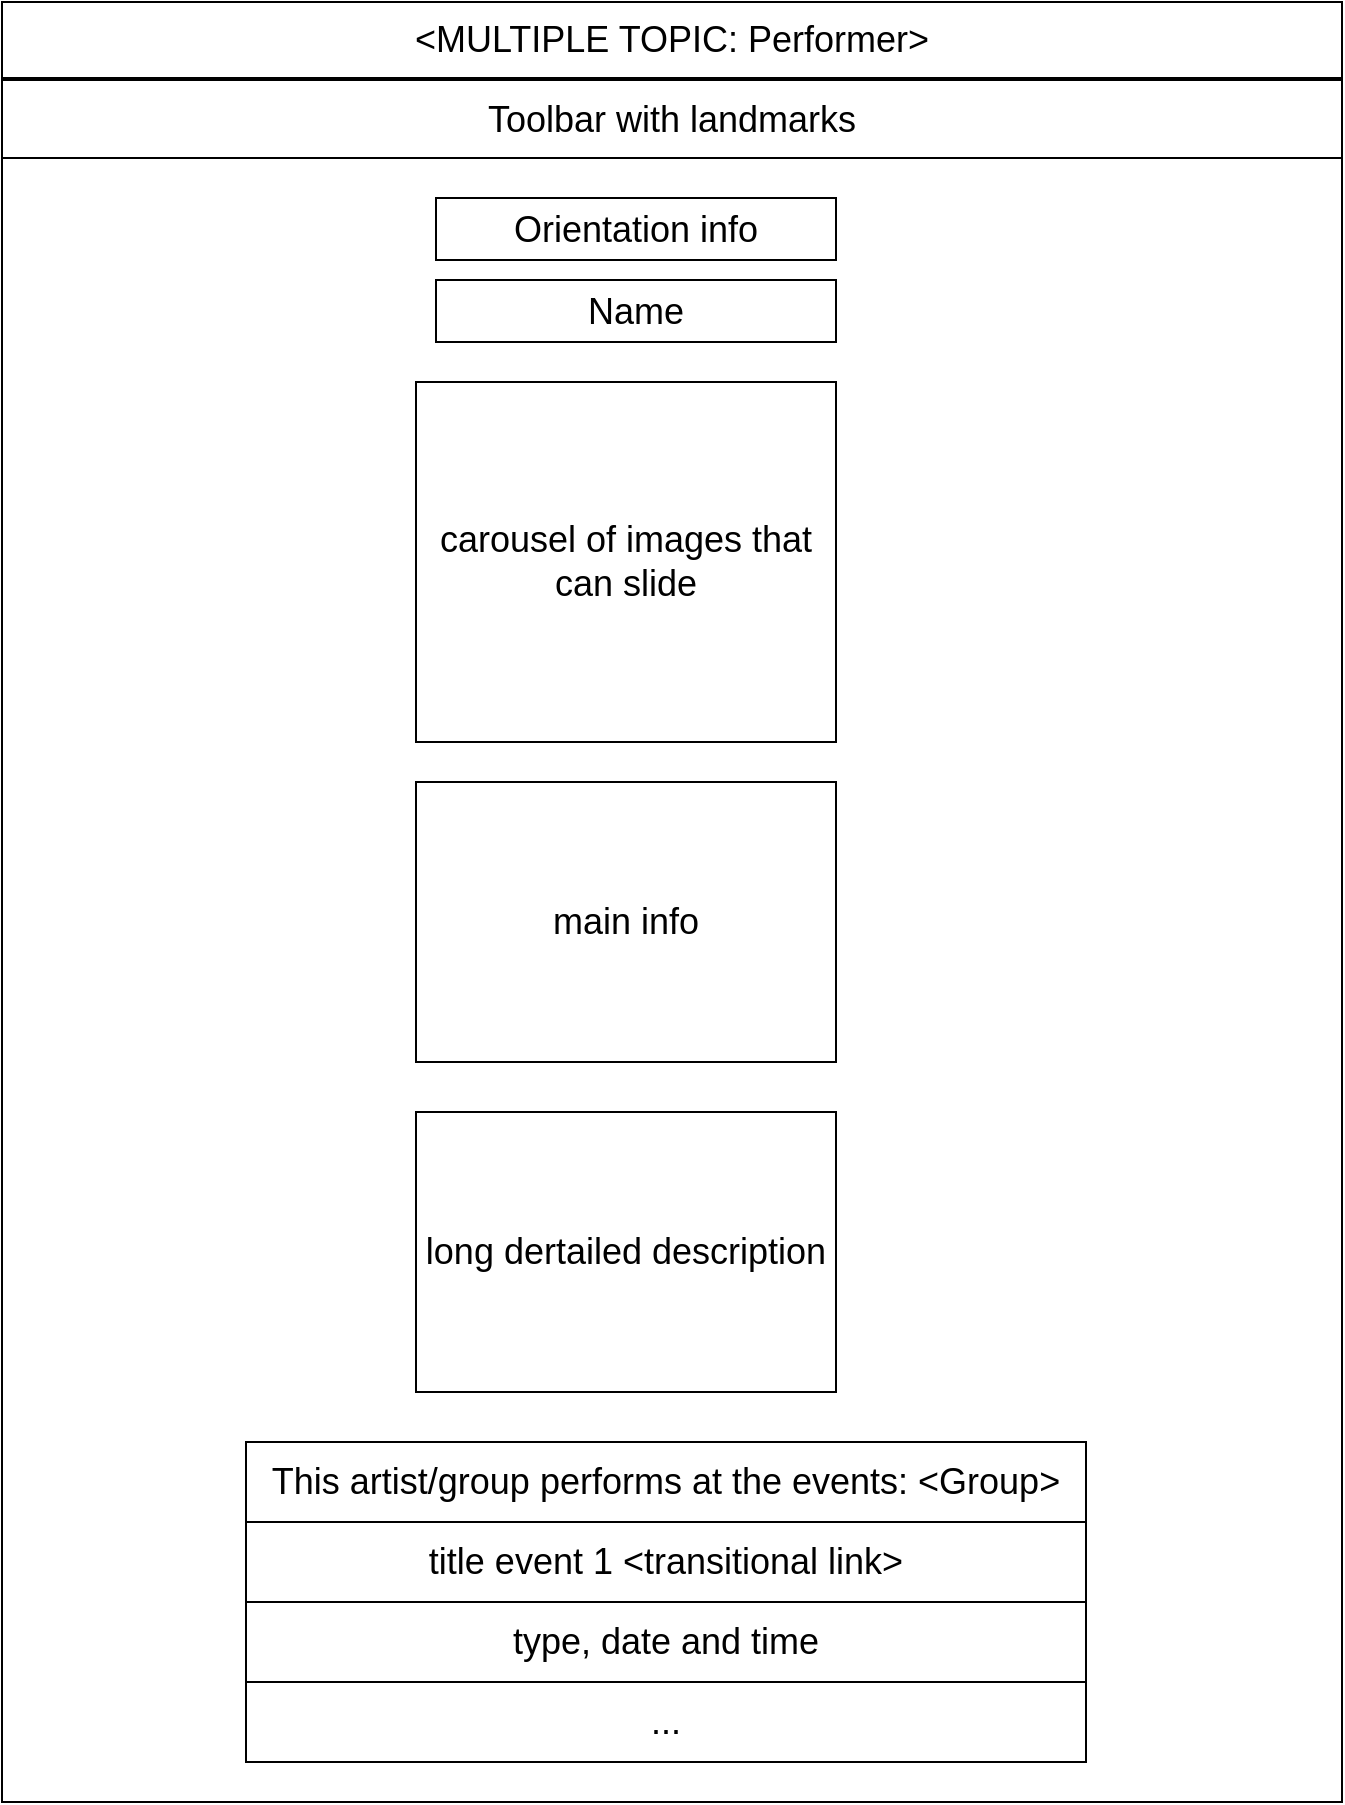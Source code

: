<mxfile version="10.9.5" type="device"><diagram id="u9o09Kq5SHA_BDpGMf4i" name="Page-1"><mxGraphModel dx="1264" dy="595" grid="1" gridSize="10" guides="1" tooltips="1" connect="1" arrows="1" fold="1" page="1" pageScale="1" pageWidth="827" pageHeight="1169" math="0" shadow="0"><root><mxCell id="0"/><mxCell id="1" parent="0"/><mxCell id="jcGAWVzo7ZWAxNOnF3j5-1" value="" style="rounded=0;whiteSpace=wrap;html=1;" parent="1" vertex="1"><mxGeometry x="78" y="20" width="670" height="900" as="geometry"/></mxCell><mxCell id="jcGAWVzo7ZWAxNOnF3j5-3" value="&lt;div style=&quot;text-align: left ; font-size: 18px&quot;&gt;&lt;span&gt;&amp;lt;MULTIPLE TOPIC: Performer&lt;/span&gt;&lt;span&gt;&amp;gt;&lt;/span&gt;&lt;/div&gt;" style="rounded=0;whiteSpace=wrap;html=1;fontSize=18;" parent="1" vertex="1"><mxGeometry x="78" y="20" width="670" height="38" as="geometry"/></mxCell><mxCell id="jcGAWVzo7ZWAxNOnF3j5-5" value="Toolbar with landmarks" style="rounded=0;whiteSpace=wrap;html=1;fontSize=18;" parent="1" vertex="1"><mxGeometry x="78" y="59" width="670" height="39" as="geometry"/></mxCell><mxCell id="jcGAWVzo7ZWAxNOnF3j5-7" value="Orientation info" style="rounded=0;whiteSpace=wrap;html=1;fontSize=18;" parent="1" vertex="1"><mxGeometry x="295" y="118" width="200" height="31" as="geometry"/></mxCell><mxCell id="jcGAWVzo7ZWAxNOnF3j5-9" value="carousel of images that can slide" style="rounded=0;whiteSpace=wrap;html=1;fontSize=18;" parent="1" vertex="1"><mxGeometry x="285" y="210" width="210" height="180" as="geometry"/></mxCell><mxCell id="I6K7dgTUFZ7vqpdYz0E--1" value="long dertailed description" style="rounded=0;whiteSpace=wrap;html=1;fontSize=18;" parent="1" vertex="1"><mxGeometry x="285" y="575" width="210" height="140" as="geometry"/></mxCell><mxCell id="I6K7dgTUFZ7vqpdYz0E--3" value="This artist/group performs at the events: &amp;lt;Group&amp;gt;" style="rounded=0;whiteSpace=wrap;html=1;fontSize=18;" parent="1" vertex="1"><mxGeometry x="200" y="740" width="420" height="40" as="geometry"/></mxCell><mxCell id="I6K7dgTUFZ7vqpdYz0E--5" value="title event 1 &amp;lt;transitional link&amp;gt;" style="rounded=0;whiteSpace=wrap;html=1;fontSize=18;" parent="1" vertex="1"><mxGeometry x="200" y="780" width="420" height="40" as="geometry"/></mxCell><mxCell id="I6K7dgTUFZ7vqpdYz0E--6" value="type, date and time" style="rounded=0;whiteSpace=wrap;html=1;fontSize=18;" parent="1" vertex="1"><mxGeometry x="200" y="820" width="420" height="40" as="geometry"/></mxCell><mxCell id="I6K7dgTUFZ7vqpdYz0E--7" value="..." style="rounded=0;whiteSpace=wrap;html=1;fontSize=18;" parent="1" vertex="1"><mxGeometry x="200" y="860" width="420" height="40" as="geometry"/></mxCell><mxCell id="b_VfMspM_36JaK7_vCJK-1" value="Name" style="rounded=0;whiteSpace=wrap;html=1;fontSize=18;" vertex="1" parent="1"><mxGeometry x="295" y="159" width="200" height="31" as="geometry"/></mxCell><mxCell id="b_VfMspM_36JaK7_vCJK-2" value="main info" style="rounded=0;whiteSpace=wrap;html=1;fontSize=18;" vertex="1" parent="1"><mxGeometry x="285" y="410" width="210" height="140" as="geometry"/></mxCell></root></mxGraphModel></diagram></mxfile>
